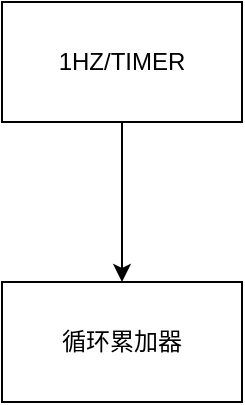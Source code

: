 <mxfile version="14.6.13" type="github">
  <diagram id="2TDqIaN0QVCuJUiBHfr4" name="第 1 页">
    <mxGraphModel dx="1246" dy="536" grid="1" gridSize="10" guides="1" tooltips="1" connect="1" arrows="1" fold="1" page="1" pageScale="1" pageWidth="1169" pageHeight="827" math="0" shadow="0">
      <root>
        <mxCell id="0" />
        <mxCell id="1" parent="0" />
        <mxCell id="fBJX7RN3hF72DbqsZarO-4" value="" style="edgeStyle=orthogonalEdgeStyle;rounded=0;orthogonalLoop=1;jettySize=auto;html=1;" edge="1" parent="1" source="fBJX7RN3hF72DbqsZarO-1" target="fBJX7RN3hF72DbqsZarO-3">
          <mxGeometry relative="1" as="geometry" />
        </mxCell>
        <mxCell id="fBJX7RN3hF72DbqsZarO-1" value="1HZ/TIMER" style="rounded=0;whiteSpace=wrap;html=1;" vertex="1" parent="1">
          <mxGeometry x="520" y="250" width="120" height="60" as="geometry" />
        </mxCell>
        <mxCell id="fBJX7RN3hF72DbqsZarO-3" value="循环累加器" style="whiteSpace=wrap;html=1;rounded=0;" vertex="1" parent="1">
          <mxGeometry x="520" y="390" width="120" height="60" as="geometry" />
        </mxCell>
      </root>
    </mxGraphModel>
  </diagram>
</mxfile>
